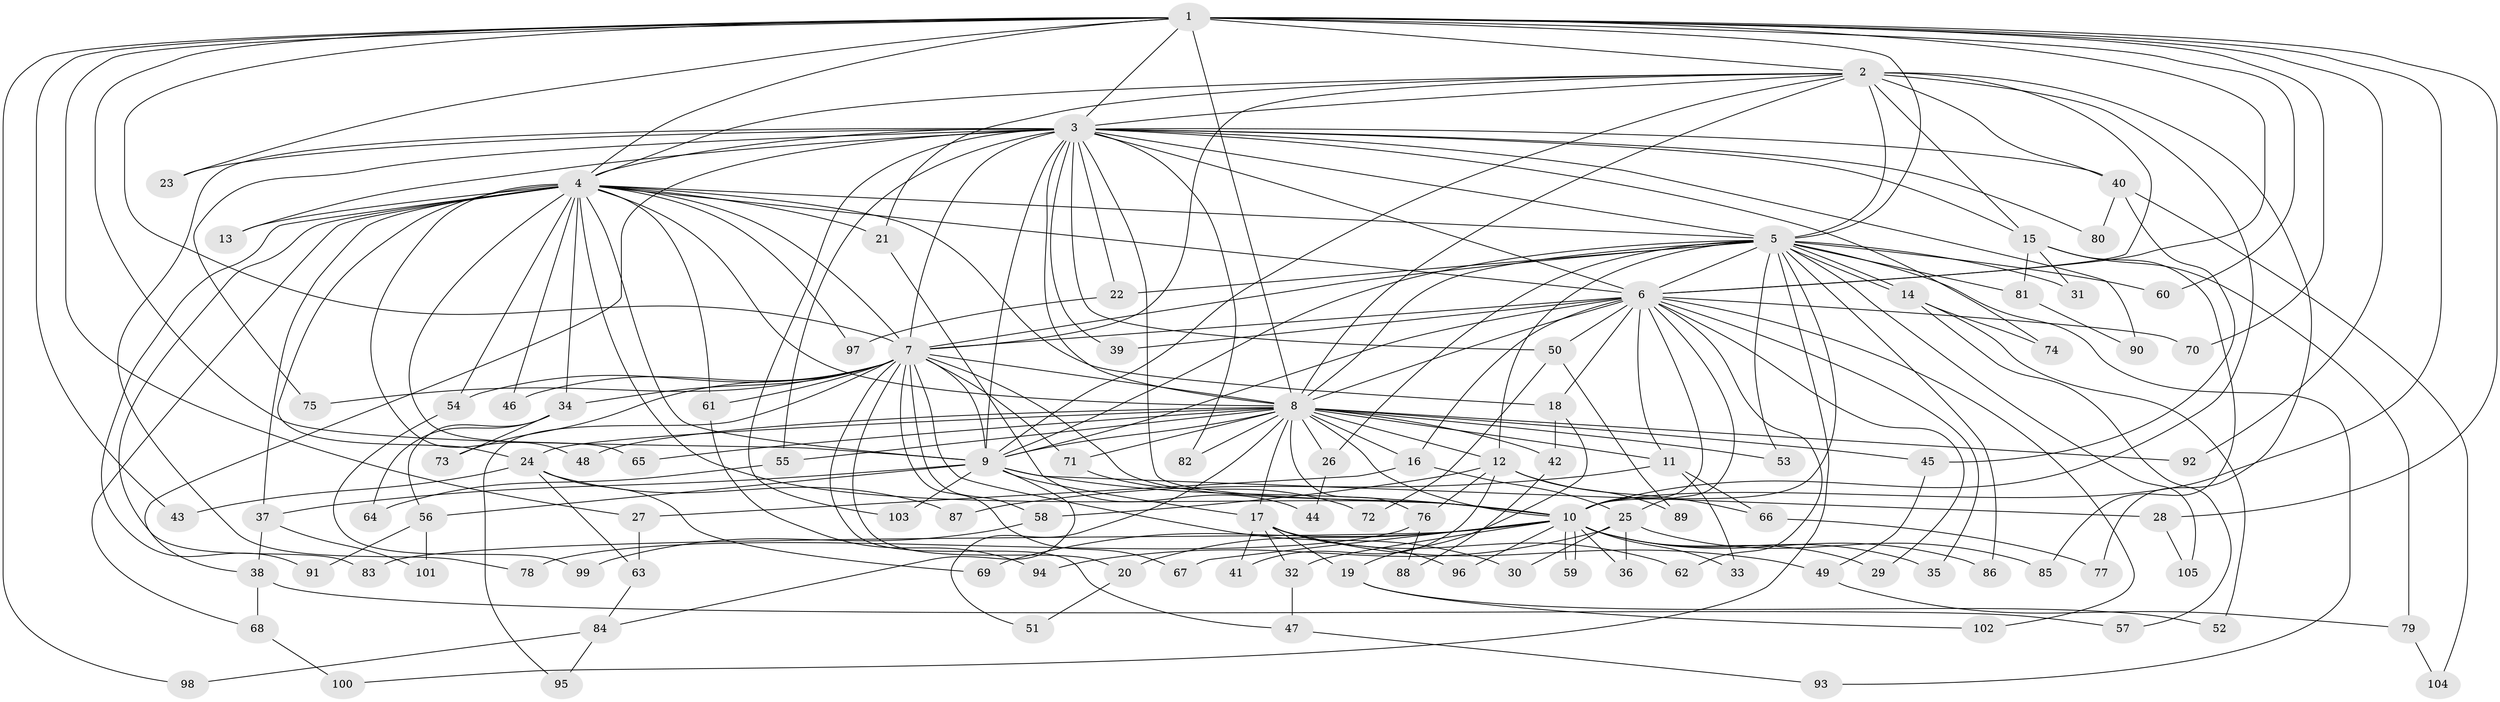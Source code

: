 // Generated by graph-tools (version 1.1) at 2025/49/03/09/25 03:49:32]
// undirected, 105 vertices, 235 edges
graph export_dot {
graph [start="1"]
  node [color=gray90,style=filled];
  1;
  2;
  3;
  4;
  5;
  6;
  7;
  8;
  9;
  10;
  11;
  12;
  13;
  14;
  15;
  16;
  17;
  18;
  19;
  20;
  21;
  22;
  23;
  24;
  25;
  26;
  27;
  28;
  29;
  30;
  31;
  32;
  33;
  34;
  35;
  36;
  37;
  38;
  39;
  40;
  41;
  42;
  43;
  44;
  45;
  46;
  47;
  48;
  49;
  50;
  51;
  52;
  53;
  54;
  55;
  56;
  57;
  58;
  59;
  60;
  61;
  62;
  63;
  64;
  65;
  66;
  67;
  68;
  69;
  70;
  71;
  72;
  73;
  74;
  75;
  76;
  77;
  78;
  79;
  80;
  81;
  82;
  83;
  84;
  85;
  86;
  87;
  88;
  89;
  90;
  91;
  92;
  93;
  94;
  95;
  96;
  97;
  98;
  99;
  100;
  101;
  102;
  103;
  104;
  105;
  1 -- 2;
  1 -- 3;
  1 -- 4;
  1 -- 5;
  1 -- 6;
  1 -- 7;
  1 -- 8;
  1 -- 9;
  1 -- 10;
  1 -- 23;
  1 -- 27;
  1 -- 28;
  1 -- 43;
  1 -- 60;
  1 -- 70;
  1 -- 92;
  1 -- 98;
  2 -- 3;
  2 -- 4;
  2 -- 5;
  2 -- 6;
  2 -- 7;
  2 -- 8;
  2 -- 9;
  2 -- 10;
  2 -- 15;
  2 -- 21;
  2 -- 40;
  2 -- 77;
  3 -- 4;
  3 -- 5;
  3 -- 6;
  3 -- 7;
  3 -- 8;
  3 -- 9;
  3 -- 10;
  3 -- 13;
  3 -- 15;
  3 -- 22;
  3 -- 23;
  3 -- 38;
  3 -- 39;
  3 -- 40;
  3 -- 50;
  3 -- 55;
  3 -- 74;
  3 -- 75;
  3 -- 78;
  3 -- 80;
  3 -- 82;
  3 -- 90;
  3 -- 103;
  4 -- 5;
  4 -- 6;
  4 -- 7;
  4 -- 8;
  4 -- 9;
  4 -- 10;
  4 -- 13;
  4 -- 18;
  4 -- 21;
  4 -- 24;
  4 -- 34;
  4 -- 37;
  4 -- 46;
  4 -- 48;
  4 -- 54;
  4 -- 61;
  4 -- 65;
  4 -- 68;
  4 -- 83;
  4 -- 91;
  4 -- 97;
  5 -- 6;
  5 -- 7;
  5 -- 8;
  5 -- 9;
  5 -- 10;
  5 -- 12;
  5 -- 14;
  5 -- 14;
  5 -- 22;
  5 -- 26;
  5 -- 31;
  5 -- 53;
  5 -- 60;
  5 -- 81;
  5 -- 86;
  5 -- 93;
  5 -- 100;
  5 -- 105;
  6 -- 7;
  6 -- 8;
  6 -- 9;
  6 -- 10;
  6 -- 11;
  6 -- 16;
  6 -- 18;
  6 -- 25;
  6 -- 29;
  6 -- 35;
  6 -- 39;
  6 -- 50;
  6 -- 62;
  6 -- 70;
  6 -- 102;
  7 -- 8;
  7 -- 9;
  7 -- 10;
  7 -- 20;
  7 -- 30;
  7 -- 34;
  7 -- 46;
  7 -- 47;
  7 -- 54;
  7 -- 58;
  7 -- 61;
  7 -- 67;
  7 -- 71;
  7 -- 73;
  7 -- 75;
  7 -- 95;
  8 -- 9;
  8 -- 10;
  8 -- 11;
  8 -- 12;
  8 -- 16;
  8 -- 17;
  8 -- 24;
  8 -- 26;
  8 -- 42;
  8 -- 45;
  8 -- 48;
  8 -- 51;
  8 -- 53;
  8 -- 55;
  8 -- 65;
  8 -- 71;
  8 -- 76;
  8 -- 82;
  8 -- 92;
  9 -- 10;
  9 -- 17;
  9 -- 28;
  9 -- 37;
  9 -- 56;
  9 -- 84;
  9 -- 103;
  10 -- 20;
  10 -- 29;
  10 -- 32;
  10 -- 33;
  10 -- 35;
  10 -- 36;
  10 -- 59;
  10 -- 59;
  10 -- 67;
  10 -- 69;
  10 -- 83;
  10 -- 86;
  10 -- 96;
  11 -- 33;
  11 -- 66;
  11 -- 87;
  12 -- 41;
  12 -- 58;
  12 -- 66;
  12 -- 76;
  12 -- 89;
  14 -- 52;
  14 -- 57;
  14 -- 74;
  15 -- 31;
  15 -- 79;
  15 -- 81;
  15 -- 85;
  16 -- 25;
  16 -- 27;
  17 -- 19;
  17 -- 32;
  17 -- 41;
  17 -- 49;
  17 -- 62;
  17 -- 96;
  18 -- 19;
  18 -- 42;
  19 -- 52;
  19 -- 102;
  20 -- 51;
  21 -- 44;
  22 -- 97;
  24 -- 43;
  24 -- 63;
  24 -- 69;
  24 -- 87;
  25 -- 30;
  25 -- 36;
  25 -- 85;
  25 -- 94;
  26 -- 44;
  27 -- 63;
  28 -- 105;
  32 -- 47;
  34 -- 56;
  34 -- 64;
  34 -- 73;
  37 -- 38;
  37 -- 101;
  38 -- 57;
  38 -- 68;
  40 -- 45;
  40 -- 80;
  40 -- 104;
  42 -- 88;
  45 -- 49;
  47 -- 93;
  49 -- 79;
  50 -- 72;
  50 -- 89;
  54 -- 99;
  55 -- 64;
  56 -- 91;
  56 -- 101;
  58 -- 99;
  61 -- 94;
  63 -- 84;
  66 -- 77;
  68 -- 100;
  71 -- 72;
  76 -- 78;
  76 -- 88;
  79 -- 104;
  81 -- 90;
  84 -- 95;
  84 -- 98;
}
